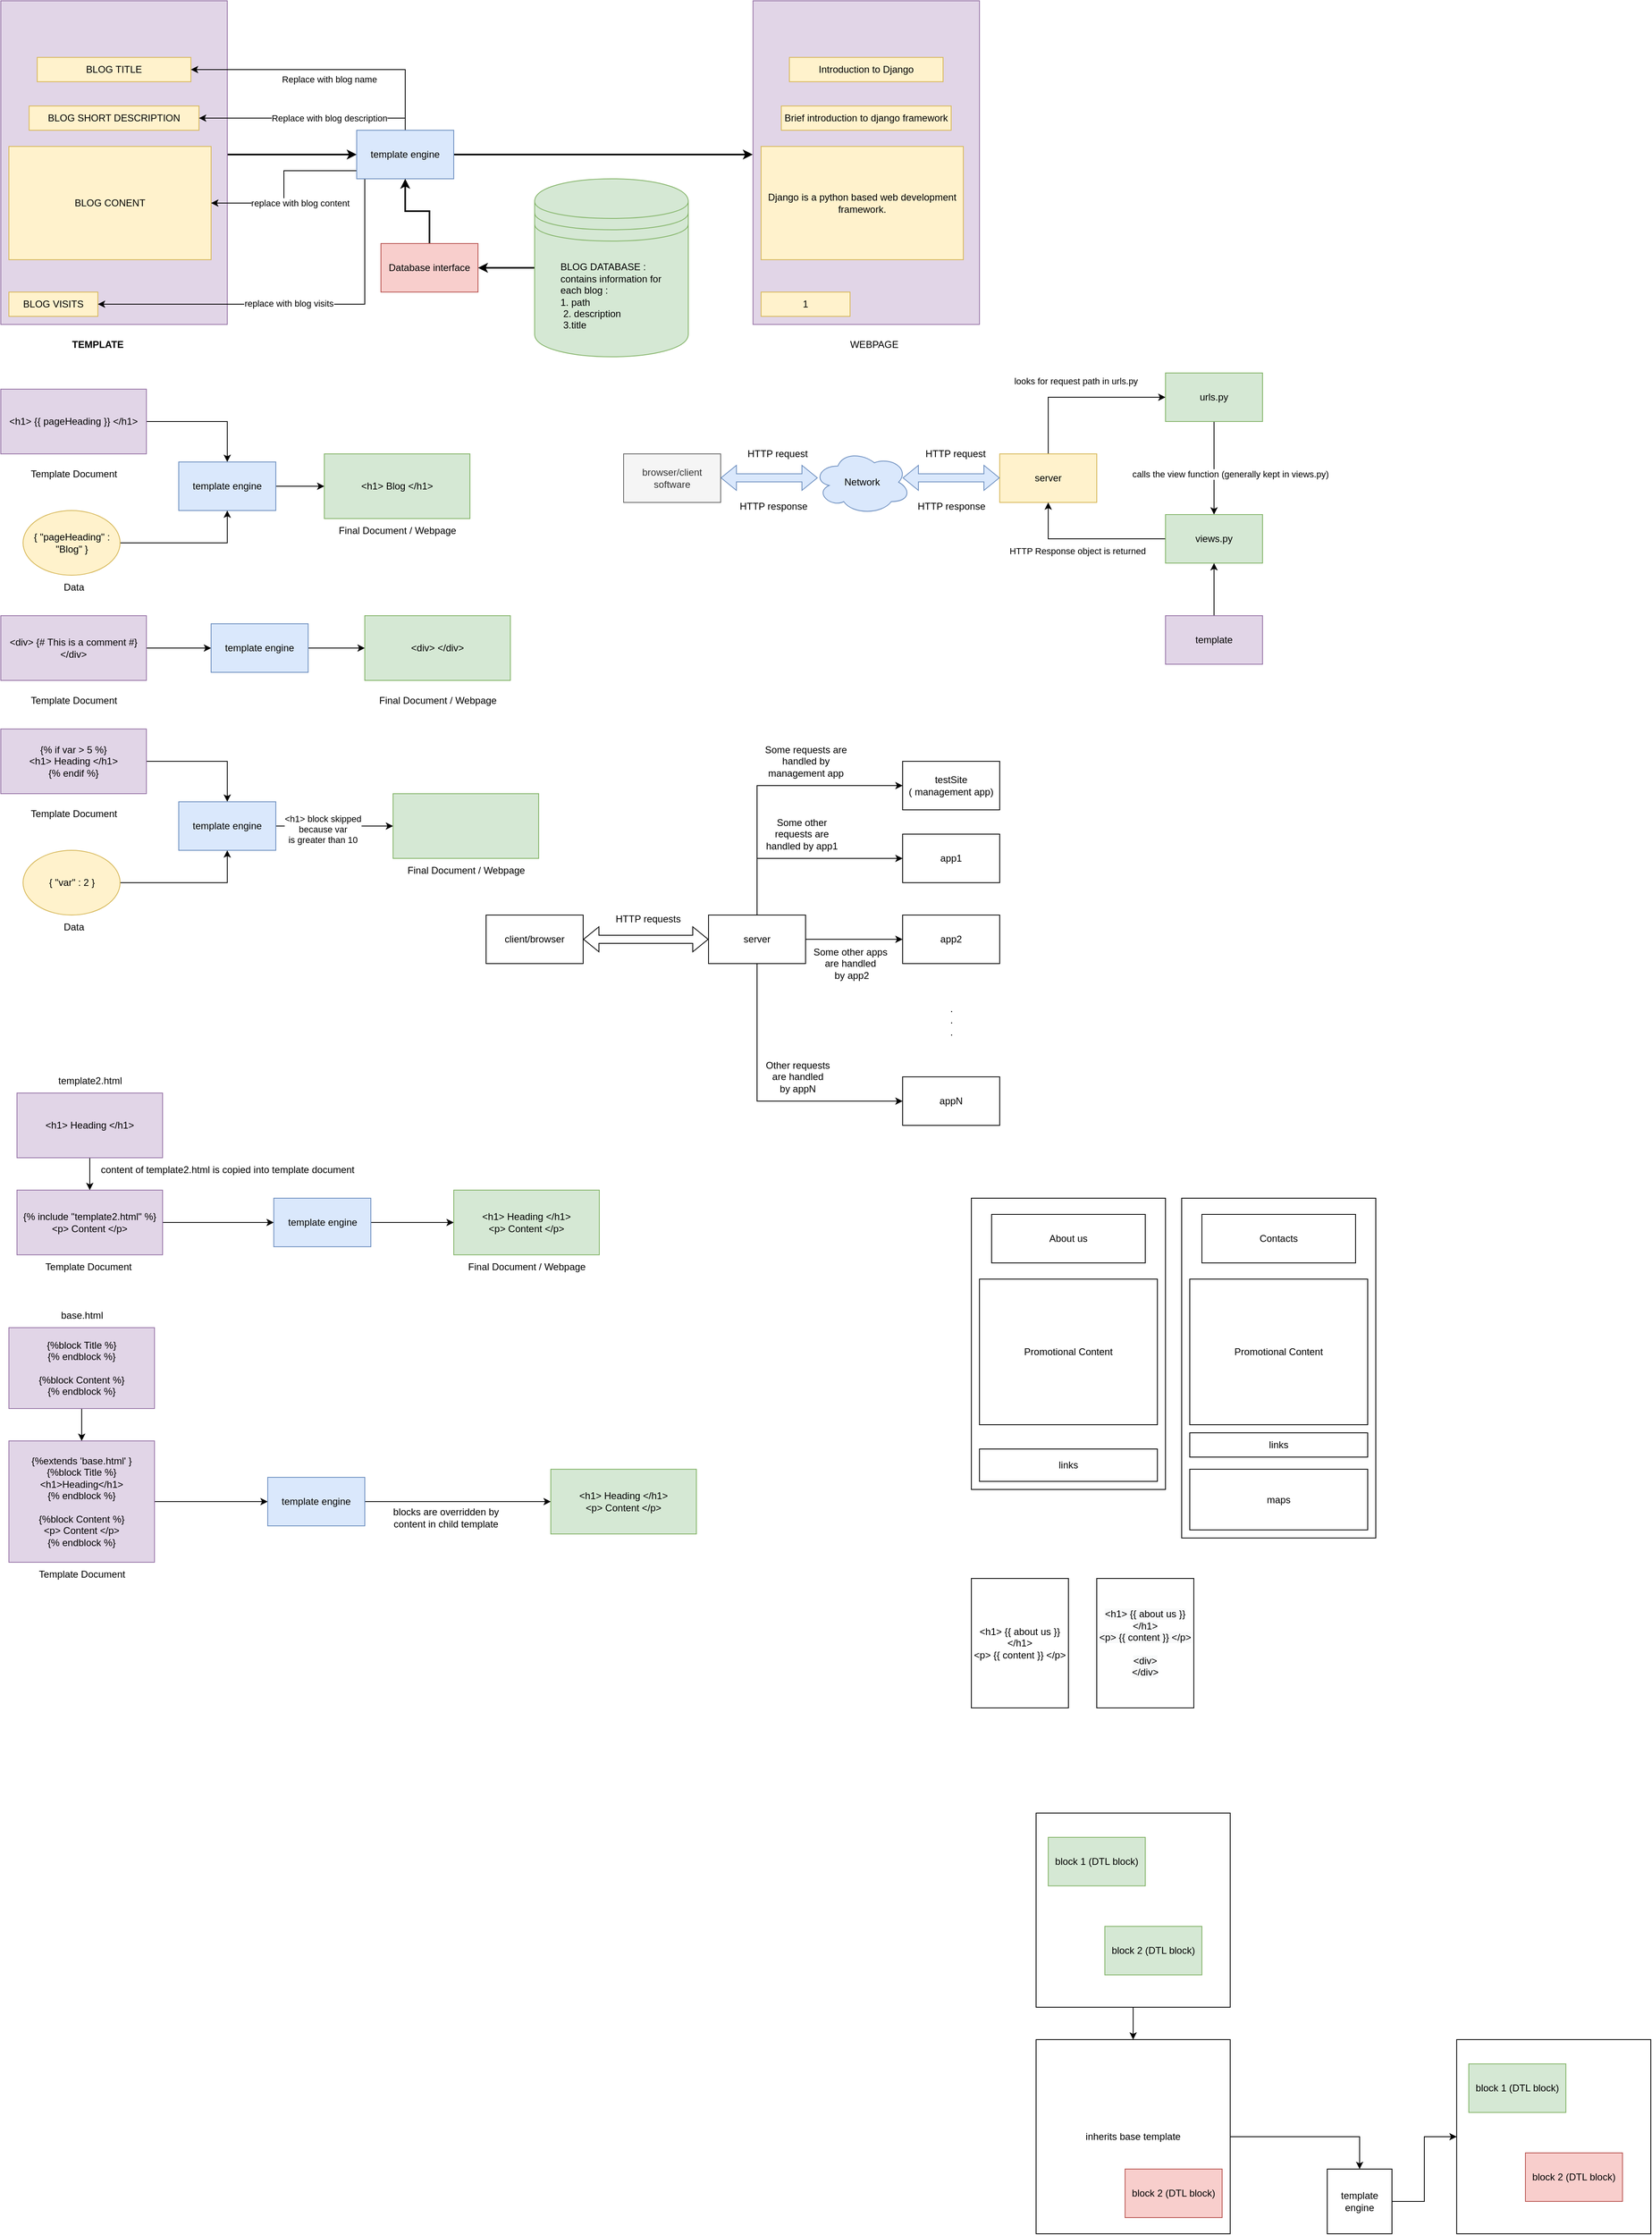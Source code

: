 <mxfile version="20.2.3" type="device"><diagram id="Na4kGId-wR6n4KSSPPq5" name="Page-1"><mxGraphModel dx="901" dy="690" grid="1" gridSize="10" guides="1" tooltips="1" connect="1" arrows="1" fold="1" page="1" pageScale="1" pageWidth="850" pageHeight="1100" math="0" shadow="0"><root><mxCell id="0"/><mxCell id="1" parent="0"/><mxCell id="MXxCidYBTiWM0Tk3iNt5-23" style="edgeStyle=orthogonalEdgeStyle;rounded=0;orthogonalLoop=1;jettySize=auto;html=1;entryX=0;entryY=0.5;entryDx=0;entryDy=0;strokeWidth=2;" parent="1" source="MXxCidYBTiWM0Tk3iNt5-1" target="MXxCidYBTiWM0Tk3iNt5-7" edge="1"><mxGeometry relative="1" as="geometry"><Array as="points"><mxPoint x="360" y="270"/><mxPoint x="360" y="270"/></Array></mxGeometry></mxCell><mxCell id="MXxCidYBTiWM0Tk3iNt5-1" value="" style="rounded=0;whiteSpace=wrap;html=1;fillColor=#e1d5e7;strokeColor=#9673a6;" parent="1" vertex="1"><mxGeometry x="40" y="80" width="280" height="400" as="geometry"/></mxCell><mxCell id="MXxCidYBTiWM0Tk3iNt5-2" value="BLOG TITLE" style="rounded=0;whiteSpace=wrap;html=1;fillColor=#fff2cc;strokeColor=#d6b656;" parent="1" vertex="1"><mxGeometry x="85" y="150" width="190" height="30" as="geometry"/></mxCell><mxCell id="MXxCidYBTiWM0Tk3iNt5-3" value="BLOG SHORT DESCRIPTION" style="rounded=0;whiteSpace=wrap;html=1;fillColor=#fff2cc;strokeColor=#d6b656;" parent="1" vertex="1"><mxGeometry x="75" y="210" width="210" height="30" as="geometry"/></mxCell><mxCell id="MXxCidYBTiWM0Tk3iNt5-4" value="BLOG CONENT" style="rounded=0;whiteSpace=wrap;html=1;fillColor=#fff2cc;strokeColor=#d6b656;" parent="1" vertex="1"><mxGeometry x="50" y="260" width="250" height="140" as="geometry"/></mxCell><mxCell id="MXxCidYBTiWM0Tk3iNt5-5" value="BLOG VISITS" style="rounded=0;whiteSpace=wrap;html=1;fillColor=#fff2cc;strokeColor=#d6b656;" parent="1" vertex="1"><mxGeometry x="50" y="440" width="110" height="30" as="geometry"/></mxCell><mxCell id="MXxCidYBTiWM0Tk3iNt5-6" value="TEMPLATE" style="text;html=1;strokeColor=none;fillColor=none;align=center;verticalAlign=middle;whiteSpace=wrap;rounded=0;fontStyle=1" parent="1" vertex="1"><mxGeometry x="130" y="490" width="60" height="30" as="geometry"/></mxCell><mxCell id="MXxCidYBTiWM0Tk3iNt5-15" style="edgeStyle=orthogonalEdgeStyle;rounded=0;orthogonalLoop=1;jettySize=auto;html=1;entryX=1;entryY=0.5;entryDx=0;entryDy=0;" parent="1" source="MXxCidYBTiWM0Tk3iNt5-7" target="MXxCidYBTiWM0Tk3iNt5-2" edge="1"><mxGeometry relative="1" as="geometry"><Array as="points"><mxPoint x="540" y="165"/></Array></mxGeometry></mxCell><mxCell id="MXxCidYBTiWM0Tk3iNt5-16" value="Replace with blog name" style="edgeLabel;html=1;align=center;verticalAlign=middle;resizable=0;points=[];" parent="MXxCidYBTiWM0Tk3iNt5-15" vertex="1" connectable="0"><mxGeometry x="0.127" y="-1" relative="1" as="geometry"><mxPoint x="22" y="13" as="offset"/></mxGeometry></mxCell><mxCell id="MXxCidYBTiWM0Tk3iNt5-17" style="edgeStyle=orthogonalEdgeStyle;rounded=0;orthogonalLoop=1;jettySize=auto;html=1;entryX=1;entryY=0.5;entryDx=0;entryDy=0;" parent="1" source="MXxCidYBTiWM0Tk3iNt5-7" target="MXxCidYBTiWM0Tk3iNt5-3" edge="1"><mxGeometry relative="1" as="geometry"><Array as="points"><mxPoint x="540" y="225"/></Array></mxGeometry></mxCell><mxCell id="MXxCidYBTiWM0Tk3iNt5-18" value="Replace with blog description" style="edgeLabel;html=1;align=center;verticalAlign=middle;resizable=0;points=[];" parent="MXxCidYBTiWM0Tk3iNt5-17" vertex="1" connectable="0"><mxGeometry x="-0.365" y="-1" relative="1" as="geometry"><mxPoint x="-24" y="1" as="offset"/></mxGeometry></mxCell><mxCell id="MXxCidYBTiWM0Tk3iNt5-19" style="edgeStyle=orthogonalEdgeStyle;rounded=0;orthogonalLoop=1;jettySize=auto;html=1;" parent="1" source="MXxCidYBTiWM0Tk3iNt5-7" target="MXxCidYBTiWM0Tk3iNt5-4" edge="1"><mxGeometry relative="1" as="geometry"><Array as="points"><mxPoint x="390" y="290"/><mxPoint x="390" y="330"/></Array></mxGeometry></mxCell><mxCell id="MXxCidYBTiWM0Tk3iNt5-20" value="replace with blog content" style="edgeLabel;html=1;align=center;verticalAlign=middle;resizable=0;points=[];" parent="MXxCidYBTiWM0Tk3iNt5-19" vertex="1" connectable="0"><mxGeometry x="0.308" relative="1" as="geometry"><mxPoint x="34" as="offset"/></mxGeometry></mxCell><mxCell id="MXxCidYBTiWM0Tk3iNt5-21" style="edgeStyle=orthogonalEdgeStyle;rounded=0;orthogonalLoop=1;jettySize=auto;html=1;entryX=1;entryY=0.5;entryDx=0;entryDy=0;" parent="1" source="MXxCidYBTiWM0Tk3iNt5-7" target="MXxCidYBTiWM0Tk3iNt5-5" edge="1"><mxGeometry relative="1" as="geometry"><Array as="points"><mxPoint x="490" y="455"/></Array></mxGeometry></mxCell><mxCell id="MXxCidYBTiWM0Tk3iNt5-22" value="replace with blog visits" style="edgeLabel;html=1;align=center;verticalAlign=middle;resizable=0;points=[];" parent="MXxCidYBTiWM0Tk3iNt5-21" vertex="1" connectable="0"><mxGeometry x="0.029" y="-1" relative="1" as="geometry"><mxPoint as="offset"/></mxGeometry></mxCell><mxCell id="MXxCidYBTiWM0Tk3iNt5-29" style="edgeStyle=orthogonalEdgeStyle;rounded=0;orthogonalLoop=1;jettySize=auto;html=1;entryX=-0.001;entryY=0.475;entryDx=0;entryDy=0;entryPerimeter=0;strokeWidth=2;" parent="1" source="MXxCidYBTiWM0Tk3iNt5-7" target="MXxCidYBTiWM0Tk3iNt5-24" edge="1"><mxGeometry relative="1" as="geometry"/></mxCell><mxCell id="MXxCidYBTiWM0Tk3iNt5-7" value="template engine" style="rounded=0;whiteSpace=wrap;html=1;fillColor=#dae8fc;strokeColor=#6c8ebf;" parent="1" vertex="1"><mxGeometry x="480" y="240" width="120" height="60" as="geometry"/></mxCell><mxCell id="MXxCidYBTiWM0Tk3iNt5-31" style="edgeStyle=orthogonalEdgeStyle;rounded=0;orthogonalLoop=1;jettySize=auto;html=1;entryX=1;entryY=0.5;entryDx=0;entryDy=0;strokeWidth=2;" parent="1" source="MXxCidYBTiWM0Tk3iNt5-8" target="MXxCidYBTiWM0Tk3iNt5-11" edge="1"><mxGeometry relative="1" as="geometry"/></mxCell><mxCell id="MXxCidYBTiWM0Tk3iNt5-8" value="" style="shape=datastore;whiteSpace=wrap;html=1;fillColor=#d5e8d4;strokeColor=#82b366;" parent="1" vertex="1"><mxGeometry x="700" y="300" width="190" height="220" as="geometry"/></mxCell><mxCell id="MXxCidYBTiWM0Tk3iNt5-9" value="BLOG DATABASE : contains information for each blog : &lt;br&gt;1. path&lt;br&gt;&amp;nbsp;2. description&lt;br&gt;&amp;nbsp;3.title" style="text;html=1;strokeColor=none;fillColor=none;align=left;verticalAlign=middle;whiteSpace=wrap;rounded=0;" parent="1" vertex="1"><mxGeometry x="730" y="390" width="130" height="110" as="geometry"/></mxCell><mxCell id="MXxCidYBTiWM0Tk3iNt5-32" style="edgeStyle=orthogonalEdgeStyle;rounded=0;orthogonalLoop=1;jettySize=auto;html=1;entryX=0.5;entryY=1;entryDx=0;entryDy=0;strokeWidth=2;" parent="1" source="MXxCidYBTiWM0Tk3iNt5-11" target="MXxCidYBTiWM0Tk3iNt5-7" edge="1"><mxGeometry relative="1" as="geometry"/></mxCell><mxCell id="MXxCidYBTiWM0Tk3iNt5-11" value="Database interface" style="rounded=0;whiteSpace=wrap;html=1;fillColor=#f8cecc;strokeColor=#b85450;" parent="1" vertex="1"><mxGeometry x="510" y="380" width="120" height="60" as="geometry"/></mxCell><mxCell id="MXxCidYBTiWM0Tk3iNt5-24" value="" style="rounded=0;whiteSpace=wrap;html=1;fillColor=#e1d5e7;strokeColor=#9673a6;" parent="1" vertex="1"><mxGeometry x="970" y="80" width="280" height="400" as="geometry"/></mxCell><mxCell id="MXxCidYBTiWM0Tk3iNt5-25" value="Introduction to Django" style="rounded=0;whiteSpace=wrap;html=1;fillColor=#fff2cc;strokeColor=#d6b656;" parent="1" vertex="1"><mxGeometry x="1015" y="150" width="190" height="30" as="geometry"/></mxCell><mxCell id="MXxCidYBTiWM0Tk3iNt5-26" value="Brief introduction to django framework" style="rounded=0;whiteSpace=wrap;html=1;fillColor=#fff2cc;strokeColor=#d6b656;" parent="1" vertex="1"><mxGeometry x="1005" y="210" width="210" height="30" as="geometry"/></mxCell><mxCell id="MXxCidYBTiWM0Tk3iNt5-27" value="Django is a python based web development framework." style="rounded=0;whiteSpace=wrap;html=1;fillColor=#fff2cc;strokeColor=#d6b656;" parent="1" vertex="1"><mxGeometry x="980" y="260" width="250" height="140" as="geometry"/></mxCell><mxCell id="MXxCidYBTiWM0Tk3iNt5-28" value="1" style="rounded=0;whiteSpace=wrap;html=1;fillColor=#fff2cc;strokeColor=#d6b656;" parent="1" vertex="1"><mxGeometry x="980" y="440" width="110" height="30" as="geometry"/></mxCell><mxCell id="MXxCidYBTiWM0Tk3iNt5-30" value="WEBPAGE" style="text;html=1;strokeColor=none;fillColor=none;align=center;verticalAlign=middle;whiteSpace=wrap;rounded=0;" parent="1" vertex="1"><mxGeometry x="1090" y="490" width="60" height="30" as="geometry"/></mxCell><mxCell id="wM8I3l6t6z3I_JXm8627-9" style="edgeStyle=orthogonalEdgeStyle;rounded=0;orthogonalLoop=1;jettySize=auto;html=1;entryX=0.5;entryY=0;entryDx=0;entryDy=0;" edge="1" parent="1" source="wM8I3l6t6z3I_JXm8627-1" target="wM8I3l6t6z3I_JXm8627-3"><mxGeometry relative="1" as="geometry"/></mxCell><mxCell id="wM8I3l6t6z3I_JXm8627-1" value="&amp;lt;h1&amp;gt; {{ pageHeading }} &amp;lt;/h1&amp;gt;" style="rounded=0;whiteSpace=wrap;html=1;fillColor=#e1d5e7;strokeColor=#9673a6;" vertex="1" parent="1"><mxGeometry x="40" y="560" width="180" height="80" as="geometry"/></mxCell><mxCell id="wM8I3l6t6z3I_JXm8627-13" value="" style="edgeStyle=orthogonalEdgeStyle;rounded=0;orthogonalLoop=1;jettySize=auto;html=1;" edge="1" parent="1" source="wM8I3l6t6z3I_JXm8627-3" target="wM8I3l6t6z3I_JXm8627-7"><mxGeometry relative="1" as="geometry"/></mxCell><mxCell id="wM8I3l6t6z3I_JXm8627-3" value="template engine" style="rounded=0;whiteSpace=wrap;html=1;fillColor=#dae8fc;strokeColor=#6c8ebf;" vertex="1" parent="1"><mxGeometry x="260" y="650" width="120" height="60" as="geometry"/></mxCell><mxCell id="wM8I3l6t6z3I_JXm8627-12" style="edgeStyle=orthogonalEdgeStyle;rounded=0;orthogonalLoop=1;jettySize=auto;html=1;entryX=0.5;entryY=1;entryDx=0;entryDy=0;" edge="1" parent="1" source="wM8I3l6t6z3I_JXm8627-4" target="wM8I3l6t6z3I_JXm8627-3"><mxGeometry relative="1" as="geometry"/></mxCell><mxCell id="wM8I3l6t6z3I_JXm8627-4" value="{ &quot;pageHeading&quot; : &quot;Blog&quot; }" style="ellipse;whiteSpace=wrap;html=1;fillColor=#fff2cc;strokeColor=#d6b656;" vertex="1" parent="1"><mxGeometry x="67.5" y="710" width="120" height="80" as="geometry"/></mxCell><mxCell id="wM8I3l6t6z3I_JXm8627-5" value="Template Document" style="text;html=1;align=center;verticalAlign=middle;resizable=0;points=[];autosize=1;strokeColor=none;fillColor=none;" vertex="1" parent="1"><mxGeometry x="65" y="650" width="130" height="30" as="geometry"/></mxCell><mxCell id="wM8I3l6t6z3I_JXm8627-6" value="Data" style="text;html=1;align=center;verticalAlign=middle;resizable=0;points=[];autosize=1;strokeColor=none;fillColor=none;" vertex="1" parent="1"><mxGeometry x="105" y="790" width="50" height="30" as="geometry"/></mxCell><mxCell id="wM8I3l6t6z3I_JXm8627-7" value="&amp;lt;h1&amp;gt; Blog &amp;lt;/h1&amp;gt;" style="rounded=0;whiteSpace=wrap;html=1;fillColor=#d5e8d4;strokeColor=#82b366;" vertex="1" parent="1"><mxGeometry x="440" y="640" width="180" height="80" as="geometry"/></mxCell><mxCell id="wM8I3l6t6z3I_JXm8627-8" value="Final Document / Webpage" style="text;html=1;align=center;verticalAlign=middle;resizable=0;points=[];autosize=1;strokeColor=none;fillColor=none;" vertex="1" parent="1"><mxGeometry x="445" y="720" width="170" height="30" as="geometry"/></mxCell><mxCell id="wM8I3l6t6z3I_JXm8627-42" style="edgeStyle=orthogonalEdgeStyle;rounded=0;orthogonalLoop=1;jettySize=auto;html=1;" edge="1" parent="1" source="wM8I3l6t6z3I_JXm8627-15" target="wM8I3l6t6z3I_JXm8627-17"><mxGeometry relative="1" as="geometry"/></mxCell><mxCell id="wM8I3l6t6z3I_JXm8627-15" value="&amp;lt;div&amp;gt; {# This is a comment #} &amp;lt;/div&amp;gt;" style="rounded=0;whiteSpace=wrap;html=1;fillColor=#e1d5e7;strokeColor=#9673a6;" vertex="1" parent="1"><mxGeometry x="40" y="840" width="180" height="80" as="geometry"/></mxCell><mxCell id="wM8I3l6t6z3I_JXm8627-16" value="" style="edgeStyle=orthogonalEdgeStyle;rounded=0;orthogonalLoop=1;jettySize=auto;html=1;" edge="1" parent="1" source="wM8I3l6t6z3I_JXm8627-17" target="wM8I3l6t6z3I_JXm8627-22"><mxGeometry relative="1" as="geometry"/></mxCell><mxCell id="wM8I3l6t6z3I_JXm8627-17" value="template engine" style="rounded=0;whiteSpace=wrap;html=1;fillColor=#dae8fc;strokeColor=#6c8ebf;" vertex="1" parent="1"><mxGeometry x="300" y="850" width="120" height="60" as="geometry"/></mxCell><mxCell id="wM8I3l6t6z3I_JXm8627-20" value="Template Document" style="text;html=1;align=center;verticalAlign=middle;resizable=0;points=[];autosize=1;strokeColor=none;fillColor=none;" vertex="1" parent="1"><mxGeometry x="65" y="930" width="130" height="30" as="geometry"/></mxCell><mxCell id="wM8I3l6t6z3I_JXm8627-22" value="&amp;lt;div&amp;gt; &amp;lt;/div&amp;gt;" style="rounded=0;whiteSpace=wrap;html=1;fillColor=#d5e8d4;strokeColor=#82b366;" vertex="1" parent="1"><mxGeometry x="490" y="840" width="180" height="80" as="geometry"/></mxCell><mxCell id="wM8I3l6t6z3I_JXm8627-23" value="Final Document / Webpage" style="text;html=1;align=center;verticalAlign=middle;resizable=0;points=[];autosize=1;strokeColor=none;fillColor=none;" vertex="1" parent="1"><mxGeometry x="495" y="930" width="170" height="30" as="geometry"/></mxCell><mxCell id="wM8I3l6t6z3I_JXm8627-24" value="browser/client software" style="rounded=0;whiteSpace=wrap;html=1;fillColor=#f5f5f5;fontColor=#333333;strokeColor=#666666;" vertex="1" parent="1"><mxGeometry x="810" y="640" width="120" height="60" as="geometry"/></mxCell><mxCell id="wM8I3l6t6z3I_JXm8627-30" style="edgeStyle=orthogonalEdgeStyle;rounded=0;orthogonalLoop=1;jettySize=auto;html=1;entryX=0;entryY=0.5;entryDx=0;entryDy=0;" edge="1" parent="1" source="wM8I3l6t6z3I_JXm8627-25" target="wM8I3l6t6z3I_JXm8627-29"><mxGeometry relative="1" as="geometry"><Array as="points"><mxPoint x="1335" y="570"/></Array></mxGeometry></mxCell><mxCell id="wM8I3l6t6z3I_JXm8627-75" value="looks for request path in urls.py" style="edgeLabel;html=1;align=center;verticalAlign=middle;resizable=0;points=[];" vertex="1" connectable="0" parent="wM8I3l6t6z3I_JXm8627-30"><mxGeometry x="0.276" y="1" relative="1" as="geometry"><mxPoint x="-33" y="-19" as="offset"/></mxGeometry></mxCell><mxCell id="wM8I3l6t6z3I_JXm8627-25" value="server" style="whiteSpace=wrap;html=1;fillColor=#fff2cc;strokeColor=#d6b656;" vertex="1" parent="1"><mxGeometry x="1275" y="640" width="120" height="60" as="geometry"/></mxCell><mxCell id="wM8I3l6t6z3I_JXm8627-26" value="" style="shape=flexArrow;endArrow=classic;startArrow=classic;html=1;rounded=0;fillColor=#dae8fc;strokeColor=#6c8ebf;" edge="1" parent="1"><mxGeometry width="100" height="100" relative="1" as="geometry"><mxPoint x="930" y="669.62" as="sourcePoint"/><mxPoint x="1050" y="669.62" as="targetPoint"/></mxGeometry></mxCell><mxCell id="wM8I3l6t6z3I_JXm8627-27" value="Network" style="ellipse;shape=cloud;whiteSpace=wrap;html=1;fillColor=#dae8fc;strokeColor=#6c8ebf;" vertex="1" parent="1"><mxGeometry x="1045" y="635" width="120" height="80" as="geometry"/></mxCell><mxCell id="wM8I3l6t6z3I_JXm8627-28" value="" style="shape=flexArrow;endArrow=classic;startArrow=classic;html=1;rounded=0;fillColor=#dae8fc;strokeColor=#6c8ebf;" edge="1" parent="1"><mxGeometry width="100" height="100" relative="1" as="geometry"><mxPoint x="1155" y="669.62" as="sourcePoint"/><mxPoint x="1275" y="669.62" as="targetPoint"/></mxGeometry></mxCell><mxCell id="wM8I3l6t6z3I_JXm8627-32" style="edgeStyle=orthogonalEdgeStyle;rounded=0;orthogonalLoop=1;jettySize=auto;html=1;" edge="1" parent="1" source="wM8I3l6t6z3I_JXm8627-29" target="wM8I3l6t6z3I_JXm8627-31"><mxGeometry relative="1" as="geometry"/></mxCell><mxCell id="wM8I3l6t6z3I_JXm8627-76" value="calls the view function (generally kept in views.py)" style="edgeLabel;html=1;align=center;verticalAlign=middle;resizable=0;points=[];" vertex="1" connectable="0" parent="wM8I3l6t6z3I_JXm8627-32"><mxGeometry x="-0.011" relative="1" as="geometry"><mxPoint x="20" y="8" as="offset"/></mxGeometry></mxCell><mxCell id="wM8I3l6t6z3I_JXm8627-29" value="urls.py" style="rounded=0;whiteSpace=wrap;html=1;fillColor=#d5e8d4;strokeColor=#82b366;" vertex="1" parent="1"><mxGeometry x="1480" y="540" width="120" height="60" as="geometry"/></mxCell><mxCell id="wM8I3l6t6z3I_JXm8627-33" style="edgeStyle=orthogonalEdgeStyle;rounded=0;orthogonalLoop=1;jettySize=auto;html=1;entryX=0.5;entryY=1;entryDx=0;entryDy=0;" edge="1" parent="1" source="wM8I3l6t6z3I_JXm8627-31" target="wM8I3l6t6z3I_JXm8627-25"><mxGeometry relative="1" as="geometry"/></mxCell><mxCell id="wM8I3l6t6z3I_JXm8627-77" value="HTTP Response object is returned" style="edgeLabel;html=1;align=center;verticalAlign=middle;resizable=0;points=[];" vertex="1" connectable="0" parent="wM8I3l6t6z3I_JXm8627-33"><mxGeometry x="-0.151" y="-3" relative="1" as="geometry"><mxPoint x="-29" y="18" as="offset"/></mxGeometry></mxCell><mxCell id="wM8I3l6t6z3I_JXm8627-31" value="views.py" style="whiteSpace=wrap;html=1;fillColor=#d5e8d4;strokeColor=#82b366;" vertex="1" parent="1"><mxGeometry x="1480" y="715" width="120" height="60" as="geometry"/></mxCell><mxCell id="wM8I3l6t6z3I_JXm8627-35" style="edgeStyle=orthogonalEdgeStyle;rounded=0;orthogonalLoop=1;jettySize=auto;html=1;entryX=0.5;entryY=1;entryDx=0;entryDy=0;" edge="1" parent="1" source="wM8I3l6t6z3I_JXm8627-34" target="wM8I3l6t6z3I_JXm8627-31"><mxGeometry relative="1" as="geometry"/></mxCell><mxCell id="wM8I3l6t6z3I_JXm8627-34" value="template" style="whiteSpace=wrap;html=1;fillColor=#e1d5e7;strokeColor=#9673a6;" vertex="1" parent="1"><mxGeometry x="1480" y="840" width="120" height="60" as="geometry"/></mxCell><mxCell id="wM8I3l6t6z3I_JXm8627-38" value="HTTP request" style="text;html=1;align=center;verticalAlign=middle;resizable=0;points=[];autosize=1;strokeColor=none;fillColor=none;" vertex="1" parent="1"><mxGeometry x="950" y="625" width="100" height="30" as="geometry"/></mxCell><mxCell id="wM8I3l6t6z3I_JXm8627-39" value="HTTP response" style="text;html=1;align=center;verticalAlign=middle;resizable=0;points=[];autosize=1;strokeColor=none;fillColor=none;" vertex="1" parent="1"><mxGeometry x="940" y="690" width="110" height="30" as="geometry"/></mxCell><mxCell id="wM8I3l6t6z3I_JXm8627-40" value="HTTP request" style="text;html=1;align=center;verticalAlign=middle;resizable=0;points=[];autosize=1;strokeColor=none;fillColor=none;" vertex="1" parent="1"><mxGeometry x="1170" y="625" width="100" height="30" as="geometry"/></mxCell><mxCell id="wM8I3l6t6z3I_JXm8627-41" value="HTTP response" style="text;html=1;align=center;verticalAlign=middle;resizable=0;points=[];autosize=1;strokeColor=none;fillColor=none;" vertex="1" parent="1"><mxGeometry x="1160" y="690" width="110" height="30" as="geometry"/></mxCell><mxCell id="wM8I3l6t6z3I_JXm8627-43" style="edgeStyle=orthogonalEdgeStyle;rounded=0;orthogonalLoop=1;jettySize=auto;html=1;entryX=0.5;entryY=0;entryDx=0;entryDy=0;" edge="1" parent="1" source="wM8I3l6t6z3I_JXm8627-44" target="wM8I3l6t6z3I_JXm8627-46"><mxGeometry relative="1" as="geometry"/></mxCell><mxCell id="wM8I3l6t6z3I_JXm8627-44" value="{% if var &amp;gt; 5 %}&lt;br&gt;&amp;lt;h1&amp;gt; Heading &amp;lt;/h1&amp;gt;&lt;br&gt;{% endif %}" style="rounded=0;whiteSpace=wrap;html=1;fillColor=#e1d5e7;strokeColor=#9673a6;" vertex="1" parent="1"><mxGeometry x="40" y="980" width="180" height="80" as="geometry"/></mxCell><mxCell id="wM8I3l6t6z3I_JXm8627-45" value="" style="edgeStyle=orthogonalEdgeStyle;rounded=0;orthogonalLoop=1;jettySize=auto;html=1;" edge="1" parent="1" source="wM8I3l6t6z3I_JXm8627-46" target="wM8I3l6t6z3I_JXm8627-51"><mxGeometry relative="1" as="geometry"/></mxCell><mxCell id="wM8I3l6t6z3I_JXm8627-95" value="&amp;lt;h1&amp;gt; block skipped&lt;br&gt;because var&lt;br&gt;is greater than 10" style="edgeLabel;html=1;align=center;verticalAlign=middle;resizable=0;points=[];" vertex="1" connectable="0" parent="wM8I3l6t6z3I_JXm8627-45"><mxGeometry x="-0.208" y="-4" relative="1" as="geometry"><mxPoint as="offset"/></mxGeometry></mxCell><mxCell id="wM8I3l6t6z3I_JXm8627-46" value="template engine" style="rounded=0;whiteSpace=wrap;html=1;fillColor=#dae8fc;strokeColor=#6c8ebf;" vertex="1" parent="1"><mxGeometry x="260" y="1070" width="120" height="60" as="geometry"/></mxCell><mxCell id="wM8I3l6t6z3I_JXm8627-47" style="edgeStyle=orthogonalEdgeStyle;rounded=0;orthogonalLoop=1;jettySize=auto;html=1;entryX=0.5;entryY=1;entryDx=0;entryDy=0;" edge="1" parent="1" source="wM8I3l6t6z3I_JXm8627-48" target="wM8I3l6t6z3I_JXm8627-46"><mxGeometry relative="1" as="geometry"/></mxCell><mxCell id="wM8I3l6t6z3I_JXm8627-48" value="{ &quot;var&quot; : 2 }" style="ellipse;whiteSpace=wrap;html=1;fillColor=#fff2cc;strokeColor=#d6b656;" vertex="1" parent="1"><mxGeometry x="67.5" y="1130" width="120" height="80" as="geometry"/></mxCell><mxCell id="wM8I3l6t6z3I_JXm8627-49" value="Template Document" style="text;html=1;align=center;verticalAlign=middle;resizable=0;points=[];autosize=1;strokeColor=none;fillColor=none;" vertex="1" parent="1"><mxGeometry x="65" y="1070" width="130" height="30" as="geometry"/></mxCell><mxCell id="wM8I3l6t6z3I_JXm8627-50" value="Data" style="text;html=1;align=center;verticalAlign=middle;resizable=0;points=[];autosize=1;strokeColor=none;fillColor=none;" vertex="1" parent="1"><mxGeometry x="105" y="1210" width="50" height="30" as="geometry"/></mxCell><mxCell id="wM8I3l6t6z3I_JXm8627-51" value="" style="rounded=0;whiteSpace=wrap;html=1;fillColor=#d5e8d4;strokeColor=#82b366;" vertex="1" parent="1"><mxGeometry x="525" y="1060" width="180" height="80" as="geometry"/></mxCell><mxCell id="wM8I3l6t6z3I_JXm8627-52" value="Final Document / Webpage" style="text;html=1;align=center;verticalAlign=middle;resizable=0;points=[];autosize=1;strokeColor=none;fillColor=none;" vertex="1" parent="1"><mxGeometry x="530" y="1140" width="170" height="30" as="geometry"/></mxCell><mxCell id="wM8I3l6t6z3I_JXm8627-78" value="testSite&lt;br&gt;( management app)" style="rounded=0;whiteSpace=wrap;html=1;" vertex="1" parent="1"><mxGeometry x="1155" y="1020" width="120" height="60" as="geometry"/></mxCell><mxCell id="wM8I3l6t6z3I_JXm8627-79" value="app1" style="rounded=0;whiteSpace=wrap;html=1;" vertex="1" parent="1"><mxGeometry x="1155" y="1110" width="120" height="60" as="geometry"/></mxCell><mxCell id="wM8I3l6t6z3I_JXm8627-80" value="app2" style="rounded=0;whiteSpace=wrap;html=1;" vertex="1" parent="1"><mxGeometry x="1155" y="1210" width="120" height="60" as="geometry"/></mxCell><mxCell id="wM8I3l6t6z3I_JXm8627-81" value="appN" style="rounded=0;whiteSpace=wrap;html=1;" vertex="1" parent="1"><mxGeometry x="1155" y="1410" width="120" height="60" as="geometry"/></mxCell><mxCell id="wM8I3l6t6z3I_JXm8627-82" value=".&lt;br&gt;.&lt;br&gt;." style="text;html=1;align=center;verticalAlign=middle;resizable=0;points=[];autosize=1;strokeColor=none;fillColor=none;" vertex="1" parent="1"><mxGeometry x="1200" y="1310" width="30" height="60" as="geometry"/></mxCell><mxCell id="wM8I3l6t6z3I_JXm8627-84" style="edgeStyle=orthogonalEdgeStyle;rounded=0;orthogonalLoop=1;jettySize=auto;html=1;entryX=0;entryY=0.5;entryDx=0;entryDy=0;" edge="1" parent="1" source="wM8I3l6t6z3I_JXm8627-83" target="wM8I3l6t6z3I_JXm8627-78"><mxGeometry relative="1" as="geometry"><Array as="points"><mxPoint x="975" y="1050"/></Array></mxGeometry></mxCell><mxCell id="wM8I3l6t6z3I_JXm8627-85" style="edgeStyle=orthogonalEdgeStyle;rounded=0;orthogonalLoop=1;jettySize=auto;html=1;entryX=0;entryY=0.5;entryDx=0;entryDy=0;" edge="1" parent="1" source="wM8I3l6t6z3I_JXm8627-83" target="wM8I3l6t6z3I_JXm8627-79"><mxGeometry relative="1" as="geometry"><Array as="points"><mxPoint x="975" y="1140"/></Array></mxGeometry></mxCell><mxCell id="wM8I3l6t6z3I_JXm8627-86" style="edgeStyle=orthogonalEdgeStyle;rounded=0;orthogonalLoop=1;jettySize=auto;html=1;entryX=0;entryY=0.5;entryDx=0;entryDy=0;" edge="1" parent="1" source="wM8I3l6t6z3I_JXm8627-83" target="wM8I3l6t6z3I_JXm8627-80"><mxGeometry relative="1" as="geometry"/></mxCell><mxCell id="wM8I3l6t6z3I_JXm8627-87" style="edgeStyle=orthogonalEdgeStyle;rounded=0;orthogonalLoop=1;jettySize=auto;html=1;entryX=0;entryY=0.5;entryDx=0;entryDy=0;" edge="1" parent="1" source="wM8I3l6t6z3I_JXm8627-83" target="wM8I3l6t6z3I_JXm8627-81"><mxGeometry relative="1" as="geometry"><Array as="points"><mxPoint x="975" y="1440"/></Array></mxGeometry></mxCell><mxCell id="wM8I3l6t6z3I_JXm8627-83" value="server" style="rounded=0;whiteSpace=wrap;html=1;" vertex="1" parent="1"><mxGeometry x="915" y="1210" width="120" height="60" as="geometry"/></mxCell><mxCell id="wM8I3l6t6z3I_JXm8627-88" value="client/browser" style="rounded=0;whiteSpace=wrap;html=1;" vertex="1" parent="1"><mxGeometry x="640" y="1210" width="120" height="60" as="geometry"/></mxCell><mxCell id="wM8I3l6t6z3I_JXm8627-89" value="" style="shape=flexArrow;endArrow=classic;startArrow=classic;html=1;rounded=0;entryX=0;entryY=0.5;entryDx=0;entryDy=0;" edge="1" parent="1" source="wM8I3l6t6z3I_JXm8627-88" target="wM8I3l6t6z3I_JXm8627-83"><mxGeometry width="100" height="100" relative="1" as="geometry"><mxPoint x="745" y="1360" as="sourcePoint"/><mxPoint x="845" y="1260" as="targetPoint"/></mxGeometry></mxCell><mxCell id="wM8I3l6t6z3I_JXm8627-90" value="HTTP requests" style="text;html=1;align=center;verticalAlign=middle;resizable=0;points=[];autosize=1;strokeColor=none;fillColor=none;" vertex="1" parent="1"><mxGeometry x="790" y="1200" width="100" height="30" as="geometry"/></mxCell><mxCell id="wM8I3l6t6z3I_JXm8627-91" value="Some requests are &lt;br&gt;handled by &lt;br&gt;management app" style="text;html=1;align=center;verticalAlign=middle;resizable=0;points=[];autosize=1;strokeColor=none;fillColor=none;" vertex="1" parent="1"><mxGeometry x="975" y="990" width="120" height="60" as="geometry"/></mxCell><mxCell id="wM8I3l6t6z3I_JXm8627-92" value="Some other &lt;br&gt;requests are &lt;br&gt;handled by app1" style="text;html=1;align=center;verticalAlign=middle;resizable=0;points=[];autosize=1;strokeColor=none;fillColor=none;" vertex="1" parent="1"><mxGeometry x="975" y="1080" width="110" height="60" as="geometry"/></mxCell><mxCell id="wM8I3l6t6z3I_JXm8627-93" value="Other requests &lt;br&gt;are handled &lt;br&gt;by appN" style="text;html=1;align=center;verticalAlign=middle;resizable=0;points=[];autosize=1;strokeColor=none;fillColor=none;" vertex="1" parent="1"><mxGeometry x="975" y="1380" width="100" height="60" as="geometry"/></mxCell><mxCell id="wM8I3l6t6z3I_JXm8627-94" value="Some other apps&lt;br&gt;are handled&lt;br&gt;&amp;nbsp;by app2" style="text;html=1;align=center;verticalAlign=middle;resizable=0;points=[];autosize=1;strokeColor=none;fillColor=none;" vertex="1" parent="1"><mxGeometry x="1035" y="1240" width="110" height="60" as="geometry"/></mxCell><mxCell id="wM8I3l6t6z3I_JXm8627-109" style="edgeStyle=orthogonalEdgeStyle;rounded=0;orthogonalLoop=1;jettySize=auto;html=1;entryX=0;entryY=0.5;entryDx=0;entryDy=0;" edge="1" parent="1" source="wM8I3l6t6z3I_JXm8627-97" target="wM8I3l6t6z3I_JXm8627-100"><mxGeometry relative="1" as="geometry"/></mxCell><mxCell id="wM8I3l6t6z3I_JXm8627-97" value="{% include &quot;template2.html&quot; %}&lt;br&gt;&amp;lt;p&amp;gt; Content &amp;lt;/p&amp;gt;" style="rounded=0;whiteSpace=wrap;html=1;fillColor=#e1d5e7;strokeColor=#9673a6;" vertex="1" parent="1"><mxGeometry x="60" y="1550" width="180" height="80" as="geometry"/></mxCell><mxCell id="wM8I3l6t6z3I_JXm8627-98" value="" style="edgeStyle=orthogonalEdgeStyle;rounded=0;orthogonalLoop=1;jettySize=auto;html=1;" edge="1" parent="1" source="wM8I3l6t6z3I_JXm8627-100" target="wM8I3l6t6z3I_JXm8627-105"><mxGeometry relative="1" as="geometry"/></mxCell><mxCell id="wM8I3l6t6z3I_JXm8627-100" value="template engine" style="rounded=0;whiteSpace=wrap;html=1;fillColor=#dae8fc;strokeColor=#6c8ebf;" vertex="1" parent="1"><mxGeometry x="377.5" y="1560" width="120" height="60" as="geometry"/></mxCell><mxCell id="wM8I3l6t6z3I_JXm8627-103" value="Template Document" style="text;html=1;align=center;verticalAlign=middle;resizable=0;points=[];autosize=1;strokeColor=none;fillColor=none;" vertex="1" parent="1"><mxGeometry x="82.5" y="1630" width="130" height="30" as="geometry"/></mxCell><mxCell id="wM8I3l6t6z3I_JXm8627-105" value="&amp;lt;h1&amp;gt; Heading &amp;lt;/h1&amp;gt;&lt;br&gt;&amp;lt;p&amp;gt; Content &amp;lt;/p&amp;gt;" style="rounded=0;whiteSpace=wrap;html=1;fillColor=#d5e8d4;strokeColor=#82b366;" vertex="1" parent="1"><mxGeometry x="600" y="1550" width="180" height="80" as="geometry"/></mxCell><mxCell id="wM8I3l6t6z3I_JXm8627-106" value="Final Document / Webpage" style="text;html=1;align=center;verticalAlign=middle;resizable=0;points=[];autosize=1;strokeColor=none;fillColor=none;" vertex="1" parent="1"><mxGeometry x="605" y="1630" width="170" height="30" as="geometry"/></mxCell><mxCell id="wM8I3l6t6z3I_JXm8627-108" style="edgeStyle=orthogonalEdgeStyle;rounded=0;orthogonalLoop=1;jettySize=auto;html=1;" edge="1" parent="1" source="wM8I3l6t6z3I_JXm8627-107" target="wM8I3l6t6z3I_JXm8627-97"><mxGeometry relative="1" as="geometry"/></mxCell><mxCell id="wM8I3l6t6z3I_JXm8627-107" value="&amp;lt;h1&amp;gt; Heading &amp;lt;/h1&amp;gt;" style="rounded=0;whiteSpace=wrap;html=1;fillColor=#e1d5e7;strokeColor=#9673a6;" vertex="1" parent="1"><mxGeometry x="60" y="1430" width="180" height="80" as="geometry"/></mxCell><mxCell id="wM8I3l6t6z3I_JXm8627-110" value="content of template2.html is copied into template document" style="text;html=1;align=center;verticalAlign=middle;resizable=0;points=[];autosize=1;strokeColor=none;fillColor=none;" vertex="1" parent="1"><mxGeometry x="150" y="1510" width="340" height="30" as="geometry"/></mxCell><mxCell id="wM8I3l6t6z3I_JXm8627-111" value="template2.html" style="text;html=1;align=center;verticalAlign=middle;resizable=0;points=[];autosize=1;strokeColor=none;fillColor=none;" vertex="1" parent="1"><mxGeometry x="100" y="1400" width="100" height="30" as="geometry"/></mxCell><mxCell id="wM8I3l6t6z3I_JXm8627-112" style="edgeStyle=orthogonalEdgeStyle;rounded=0;orthogonalLoop=1;jettySize=auto;html=1;entryX=0;entryY=0.5;entryDx=0;entryDy=0;" edge="1" parent="1" source="wM8I3l6t6z3I_JXm8627-113" target="wM8I3l6t6z3I_JXm8627-115"><mxGeometry relative="1" as="geometry"/></mxCell><mxCell id="wM8I3l6t6z3I_JXm8627-113" value="{%extends 'base.html' }&lt;br&gt;{%block Title %}&lt;br&gt;&amp;lt;h1&amp;gt;Heading&amp;lt;/h1&amp;gt;&lt;br&gt;{% endblock %}&lt;br&gt;&lt;br&gt;{%block Content %}&lt;br&gt;&amp;lt;p&amp;gt; Content &amp;lt;/p&amp;gt;&lt;br&gt;{% endblock %}" style="rounded=0;whiteSpace=wrap;html=1;fillColor=#e1d5e7;strokeColor=#9673a6;" vertex="1" parent="1"><mxGeometry x="50" y="1860" width="180" height="150" as="geometry"/></mxCell><mxCell id="wM8I3l6t6z3I_JXm8627-114" value="" style="edgeStyle=orthogonalEdgeStyle;rounded=0;orthogonalLoop=1;jettySize=auto;html=1;" edge="1" parent="1" source="wM8I3l6t6z3I_JXm8627-115" target="wM8I3l6t6z3I_JXm8627-117"><mxGeometry relative="1" as="geometry"/></mxCell><mxCell id="wM8I3l6t6z3I_JXm8627-115" value="template engine" style="rounded=0;whiteSpace=wrap;html=1;fillColor=#dae8fc;strokeColor=#6c8ebf;" vertex="1" parent="1"><mxGeometry x="370" y="1905" width="120" height="60" as="geometry"/></mxCell><mxCell id="wM8I3l6t6z3I_JXm8627-116" value="Template Document" style="text;html=1;align=center;verticalAlign=middle;resizable=0;points=[];autosize=1;strokeColor=none;fillColor=none;" vertex="1" parent="1"><mxGeometry x="75" y="2010" width="130" height="30" as="geometry"/></mxCell><mxCell id="wM8I3l6t6z3I_JXm8627-117" value="&amp;lt;h1&amp;gt; Heading &amp;lt;/h1&amp;gt;&lt;br&gt;&amp;lt;p&amp;gt; Content &amp;lt;/p&amp;gt;" style="rounded=0;whiteSpace=wrap;html=1;fillColor=#d5e8d4;strokeColor=#82b366;" vertex="1" parent="1"><mxGeometry x="720" y="1895" width="180" height="80" as="geometry"/></mxCell><mxCell id="wM8I3l6t6z3I_JXm8627-118" value="blocks are overridden by &lt;br&gt;content in child template" style="text;html=1;align=center;verticalAlign=middle;resizable=0;points=[];autosize=1;strokeColor=none;fillColor=none;" vertex="1" parent="1"><mxGeometry x="515" y="1935" width="150" height="40" as="geometry"/></mxCell><mxCell id="wM8I3l6t6z3I_JXm8627-119" style="edgeStyle=orthogonalEdgeStyle;rounded=0;orthogonalLoop=1;jettySize=auto;html=1;" edge="1" parent="1" source="wM8I3l6t6z3I_JXm8627-120" target="wM8I3l6t6z3I_JXm8627-113"><mxGeometry relative="1" as="geometry"/></mxCell><mxCell id="wM8I3l6t6z3I_JXm8627-120" value="{%block Title %}&lt;br&gt;{% endblock %}&lt;br&gt;&lt;br&gt;{%block Content %}&lt;br&gt;{% endblock %}&lt;br&gt;" style="rounded=0;whiteSpace=wrap;html=1;fillColor=#e1d5e7;strokeColor=#9673a6;" vertex="1" parent="1"><mxGeometry x="50" y="1720" width="180" height="100" as="geometry"/></mxCell><mxCell id="wM8I3l6t6z3I_JXm8627-122" value="base.html" style="text;html=1;align=center;verticalAlign=middle;resizable=0;points=[];autosize=1;strokeColor=none;fillColor=none;" vertex="1" parent="1"><mxGeometry x="100" y="1690" width="80" height="30" as="geometry"/></mxCell><mxCell id="wM8I3l6t6z3I_JXm8627-132" value="" style="rounded=0;whiteSpace=wrap;html=1;" vertex="1" parent="1"><mxGeometry x="1240" y="1560" width="240" height="360" as="geometry"/></mxCell><mxCell id="wM8I3l6t6z3I_JXm8627-133" value="About us" style="rounded=0;whiteSpace=wrap;html=1;" vertex="1" parent="1"><mxGeometry x="1265" y="1580" width="190" height="60" as="geometry"/></mxCell><mxCell id="wM8I3l6t6z3I_JXm8627-134" value="Promotional Content" style="rounded=0;whiteSpace=wrap;html=1;" vertex="1" parent="1"><mxGeometry x="1250" y="1660" width="220" height="180" as="geometry"/></mxCell><mxCell id="wM8I3l6t6z3I_JXm8627-135" value="links" style="rounded=0;whiteSpace=wrap;html=1;" vertex="1" parent="1"><mxGeometry x="1250" y="1870" width="220" height="40" as="geometry"/></mxCell><mxCell id="wM8I3l6t6z3I_JXm8627-138" value="&amp;lt;h1&amp;gt; {{ about us }} &amp;lt;/h1&amp;gt;&lt;br&gt;&amp;lt;p&amp;gt; {{ content }} &amp;lt;/p&amp;gt;&lt;br&gt;" style="rounded=0;whiteSpace=wrap;html=1;" vertex="1" parent="1"><mxGeometry x="1240" y="2030" width="120" height="160" as="geometry"/></mxCell><mxCell id="wM8I3l6t6z3I_JXm8627-139" value="&lt;span style=&quot;color: rgb(0, 0, 0); font-family: Helvetica; font-size: 12px; font-style: normal; font-variant-ligatures: normal; font-variant-caps: normal; font-weight: 400; letter-spacing: normal; orphans: 2; text-align: center; text-indent: 0px; text-transform: none; widows: 2; word-spacing: 0px; -webkit-text-stroke-width: 0px; background-color: rgb(248, 249, 250); text-decoration-thickness: initial; text-decoration-style: initial; text-decoration-color: initial; float: none; display: inline !important;&quot;&gt;&amp;lt;h1&amp;gt; {{ about us }} &amp;lt;/h1&amp;gt;&lt;/span&gt;&lt;br style=&quot;color: rgb(0, 0, 0); font-family: Helvetica; font-size: 12px; font-style: normal; font-variant-ligatures: normal; font-variant-caps: normal; font-weight: 400; letter-spacing: normal; orphans: 2; text-align: center; text-indent: 0px; text-transform: none; widows: 2; word-spacing: 0px; -webkit-text-stroke-width: 0px; background-color: rgb(248, 249, 250); text-decoration-thickness: initial; text-decoration-style: initial; text-decoration-color: initial;&quot;&gt;&lt;span style=&quot;color: rgb(0, 0, 0); font-family: Helvetica; font-size: 12px; font-style: normal; font-variant-ligatures: normal; font-variant-caps: normal; font-weight: 400; letter-spacing: normal; orphans: 2; text-align: center; text-indent: 0px; text-transform: none; widows: 2; word-spacing: 0px; -webkit-text-stroke-width: 0px; background-color: rgb(248, 249, 250); text-decoration-thickness: initial; text-decoration-style: initial; text-decoration-color: initial; float: none; display: inline !important;&quot;&gt;&amp;lt;p&amp;gt; {{ content }} &amp;lt;/p&amp;gt;&lt;br&gt;&lt;br&gt;&amp;lt;div&amp;gt;&lt;br&gt;&amp;lt;/div&amp;gt;&lt;br&gt;&lt;/span&gt;" style="rounded=0;whiteSpace=wrap;html=1;" vertex="1" parent="1"><mxGeometry x="1395" y="2030" width="120" height="160" as="geometry"/></mxCell><mxCell id="wM8I3l6t6z3I_JXm8627-140" value="" style="rounded=0;whiteSpace=wrap;html=1;" vertex="1" parent="1"><mxGeometry x="1500" y="1560" width="240" height="420" as="geometry"/></mxCell><mxCell id="wM8I3l6t6z3I_JXm8627-141" value="Contacts" style="rounded=0;whiteSpace=wrap;html=1;" vertex="1" parent="1"><mxGeometry x="1525" y="1580" width="190" height="60" as="geometry"/></mxCell><mxCell id="wM8I3l6t6z3I_JXm8627-142" value="Promotional Content" style="rounded=0;whiteSpace=wrap;html=1;" vertex="1" parent="1"><mxGeometry x="1510" y="1660" width="220" height="180" as="geometry"/></mxCell><mxCell id="wM8I3l6t6z3I_JXm8627-143" value="links" style="rounded=0;whiteSpace=wrap;html=1;" vertex="1" parent="1"><mxGeometry x="1510" y="1850" width="220" height="30" as="geometry"/></mxCell><mxCell id="wM8I3l6t6z3I_JXm8627-144" value="maps" style="rounded=0;whiteSpace=wrap;html=1;" vertex="1" parent="1"><mxGeometry x="1510" y="1895" width="220" height="75" as="geometry"/></mxCell><mxCell id="wM8I3l6t6z3I_JXm8627-152" style="edgeStyle=orthogonalEdgeStyle;rounded=0;orthogonalLoop=1;jettySize=auto;html=1;entryX=0.5;entryY=0;entryDx=0;entryDy=0;" edge="1" parent="1" source="wM8I3l6t6z3I_JXm8627-145" target="wM8I3l6t6z3I_JXm8627-149"><mxGeometry relative="1" as="geometry"/></mxCell><mxCell id="wM8I3l6t6z3I_JXm8627-145" value="" style="rounded=0;whiteSpace=wrap;html=1;" vertex="1" parent="1"><mxGeometry x="1320" y="2320" width="240" height="240" as="geometry"/></mxCell><mxCell id="wM8I3l6t6z3I_JXm8627-146" value="block 1 (DTL block)" style="rounded=0;whiteSpace=wrap;html=1;fillColor=#d5e8d4;strokeColor=#82b366;" vertex="1" parent="1"><mxGeometry x="1335" y="2350" width="120" height="60" as="geometry"/></mxCell><mxCell id="wM8I3l6t6z3I_JXm8627-147" value="block 2 (DTL block)" style="rounded=0;whiteSpace=wrap;html=1;fillColor=#d5e8d4;strokeColor=#82b366;" vertex="1" parent="1"><mxGeometry x="1405" y="2460" width="120" height="60" as="geometry"/></mxCell><mxCell id="wM8I3l6t6z3I_JXm8627-157" style="edgeStyle=orthogonalEdgeStyle;rounded=0;orthogonalLoop=1;jettySize=auto;html=1;entryX=0.5;entryY=0;entryDx=0;entryDy=0;" edge="1" parent="1" source="wM8I3l6t6z3I_JXm8627-149" target="wM8I3l6t6z3I_JXm8627-153"><mxGeometry relative="1" as="geometry"/></mxCell><mxCell id="wM8I3l6t6z3I_JXm8627-149" value="inherits base template" style="rounded=0;whiteSpace=wrap;html=1;" vertex="1" parent="1"><mxGeometry x="1320" y="2600" width="240" height="240" as="geometry"/></mxCell><mxCell id="wM8I3l6t6z3I_JXm8627-150" value="block 2 (DTL block)" style="rounded=0;whiteSpace=wrap;html=1;fillColor=#f8cecc;strokeColor=#b85450;" vertex="1" parent="1"><mxGeometry x="1430" y="2760" width="120" height="60" as="geometry"/></mxCell><mxCell id="wM8I3l6t6z3I_JXm8627-158" style="edgeStyle=orthogonalEdgeStyle;rounded=0;orthogonalLoop=1;jettySize=auto;html=1;" edge="1" parent="1" source="wM8I3l6t6z3I_JXm8627-153" target="wM8I3l6t6z3I_JXm8627-154"><mxGeometry relative="1" as="geometry"/></mxCell><mxCell id="wM8I3l6t6z3I_JXm8627-153" value="template engine" style="whiteSpace=wrap;html=1;aspect=fixed;" vertex="1" parent="1"><mxGeometry x="1680" y="2760" width="80" height="80" as="geometry"/></mxCell><mxCell id="wM8I3l6t6z3I_JXm8627-154" value="" style="rounded=0;whiteSpace=wrap;html=1;" vertex="1" parent="1"><mxGeometry x="1840" y="2600" width="240" height="240" as="geometry"/></mxCell><mxCell id="wM8I3l6t6z3I_JXm8627-155" value="block 1 (DTL block)" style="rounded=0;whiteSpace=wrap;html=1;fillColor=#d5e8d4;strokeColor=#82b366;" vertex="1" parent="1"><mxGeometry x="1855" y="2630" width="120" height="60" as="geometry"/></mxCell><mxCell id="wM8I3l6t6z3I_JXm8627-156" value="block 2 (DTL block)" style="rounded=0;whiteSpace=wrap;html=1;fillColor=#f8cecc;strokeColor=#b85450;" vertex="1" parent="1"><mxGeometry x="1925" y="2740" width="120" height="60" as="geometry"/></mxCell></root></mxGraphModel></diagram></mxfile>